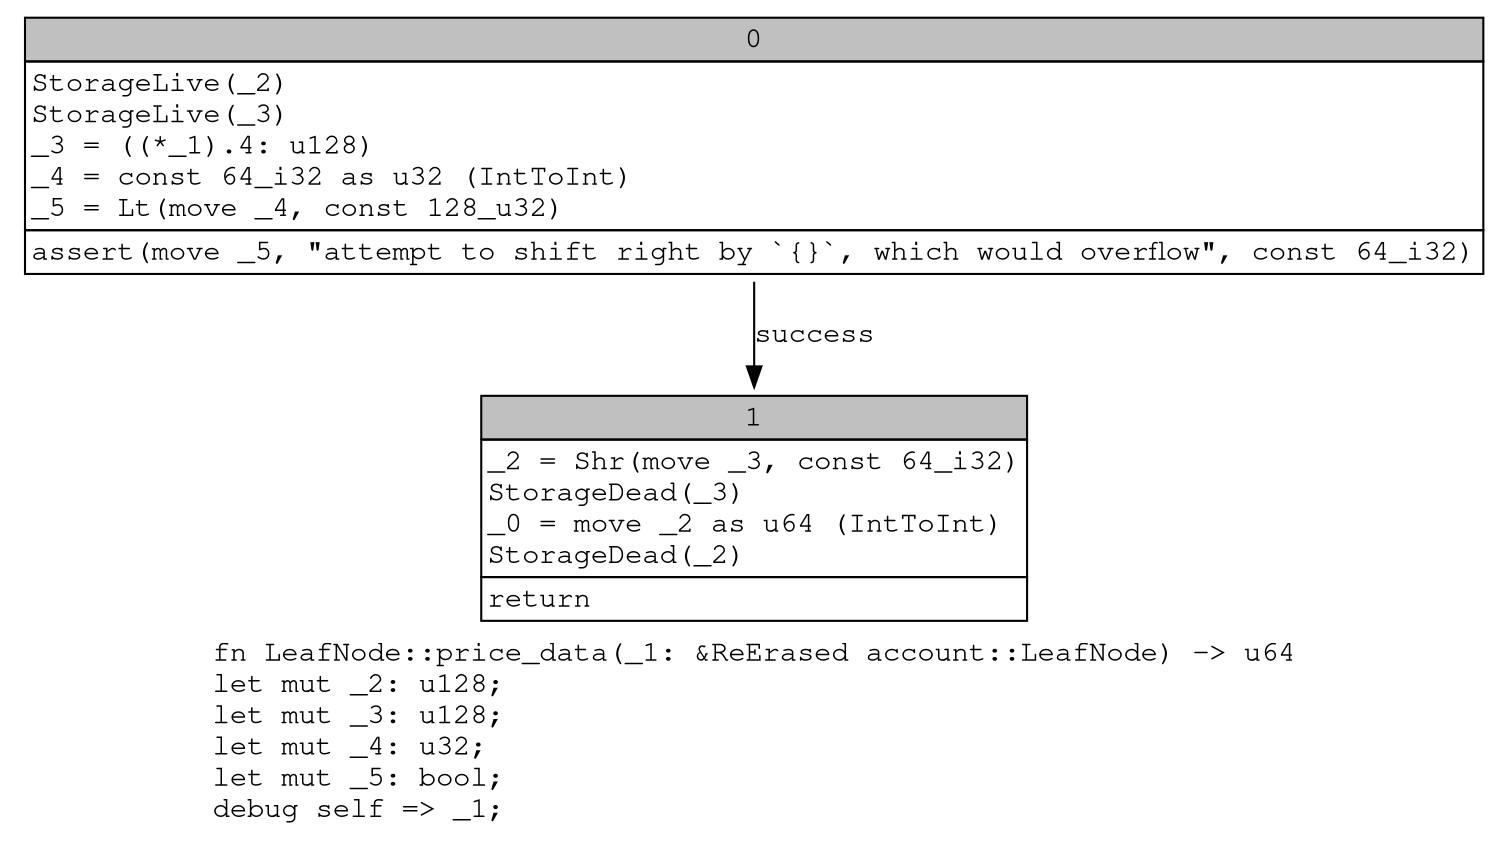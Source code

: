 digraph Mir_0_18 {
    graph [fontname="Courier, monospace"];
    node [fontname="Courier, monospace"];
    edge [fontname="Courier, monospace"];
    label=<fn LeafNode::price_data(_1: &amp;ReErased account::LeafNode) -&gt; u64<br align="left"/>let mut _2: u128;<br align="left"/>let mut _3: u128;<br align="left"/>let mut _4: u32;<br align="left"/>let mut _5: bool;<br align="left"/>debug self =&gt; _1;<br align="left"/>>;
    bb0__0_18 [shape="none", label=<<table border="0" cellborder="1" cellspacing="0"><tr><td bgcolor="gray" align="center" colspan="1">0</td></tr><tr><td align="left" balign="left">StorageLive(_2)<br/>StorageLive(_3)<br/>_3 = ((*_1).4: u128)<br/>_4 = const 64_i32 as u32 (IntToInt)<br/>_5 = Lt(move _4, const 128_u32)<br/></td></tr><tr><td align="left">assert(move _5, &quot;attempt to shift right by `{}`, which would overflow&quot;, const 64_i32)</td></tr></table>>];
    bb1__0_18 [shape="none", label=<<table border="0" cellborder="1" cellspacing="0"><tr><td bgcolor="gray" align="center" colspan="1">1</td></tr><tr><td align="left" balign="left">_2 = Shr(move _3, const 64_i32)<br/>StorageDead(_3)<br/>_0 = move _2 as u64 (IntToInt)<br/>StorageDead(_2)<br/></td></tr><tr><td align="left">return</td></tr></table>>];
    bb0__0_18 -> bb1__0_18 [label="success"];
}
